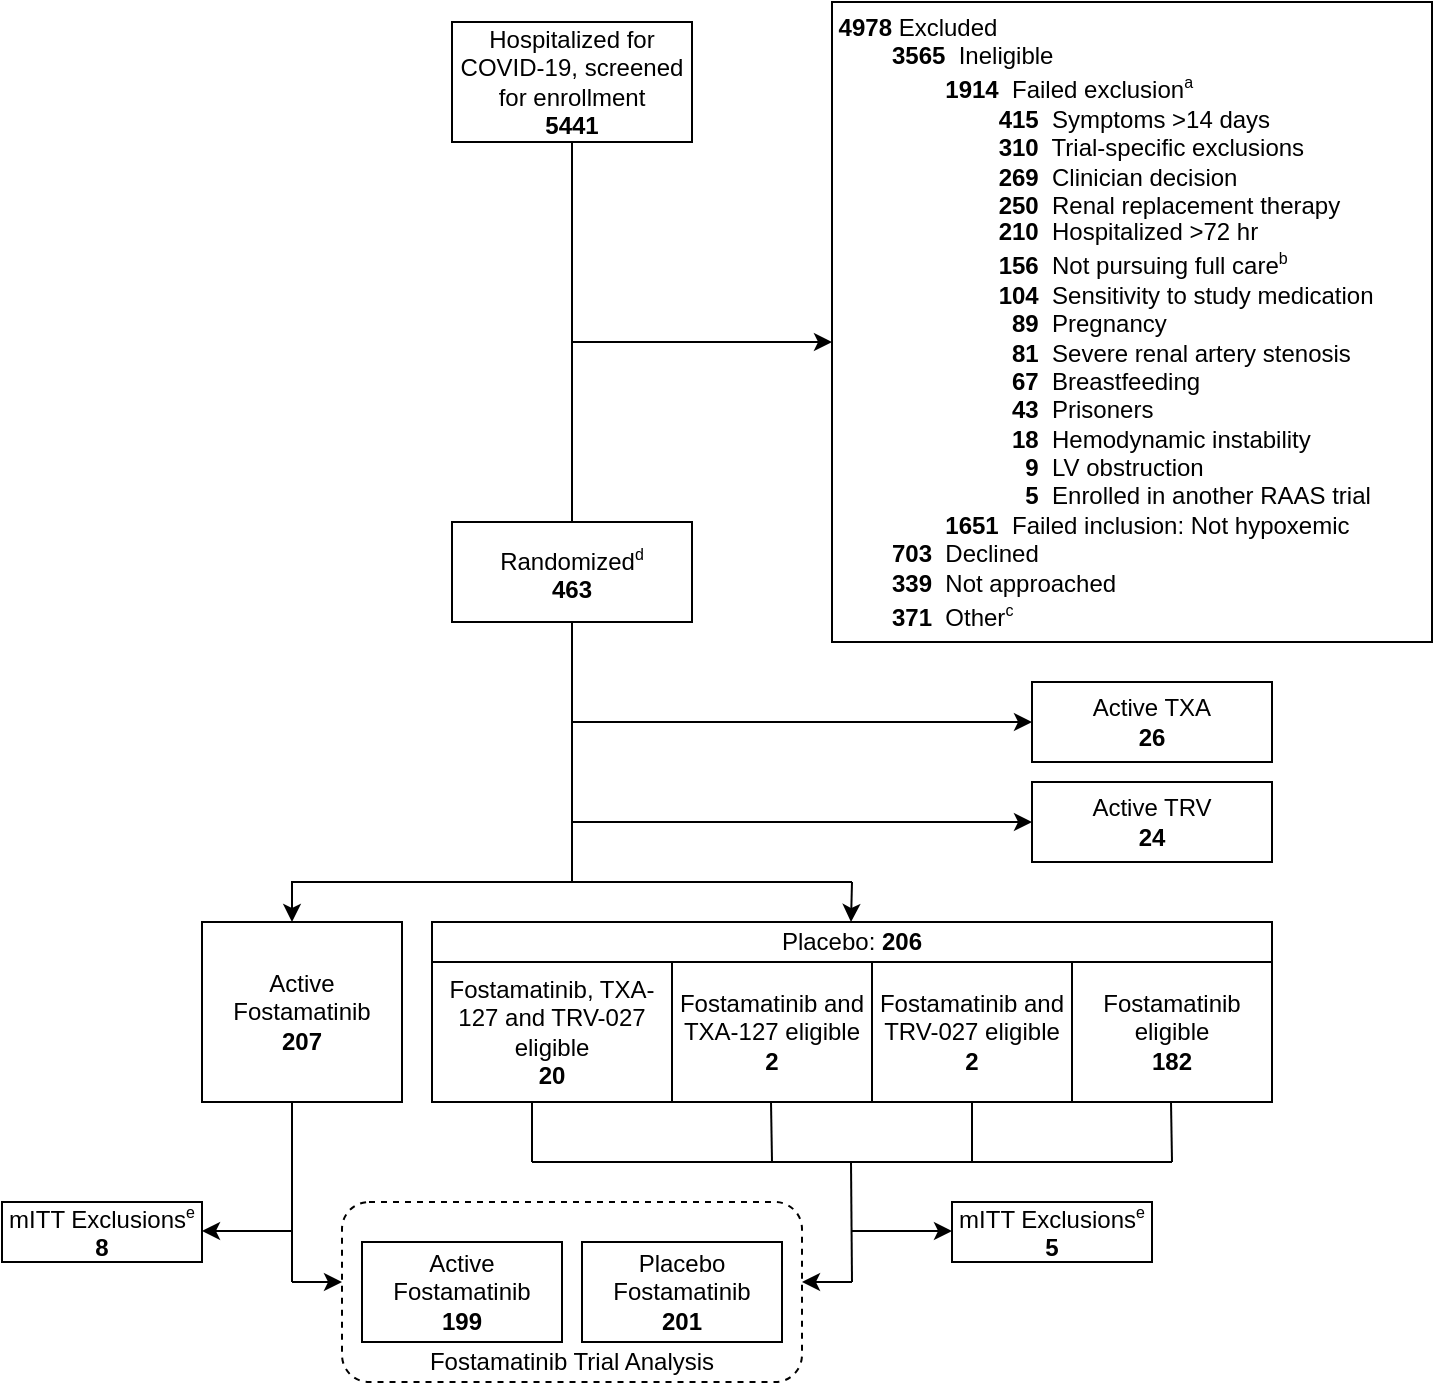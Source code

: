<mxfile version="24.0.7" type="github">
  <diagram id="HfjM1wZW--X67TTqQhMb" name="Page-1">
    <mxGraphModel dx="933" dy="660" grid="1" gridSize="10" guides="1" tooltips="1" connect="1" arrows="1" fold="1" page="1" pageScale="1" pageWidth="850" pageHeight="1100" math="0" shadow="0">
      <root>
        <mxCell id="0" />
        <mxCell id="1" parent="0" />
        <mxCell id="et5guZH8IR5iMEiWxP18-27" value="" style="rounded=1;whiteSpace=wrap;html=1;dashed=1;" parent="1" vertex="1">
          <mxGeometry x="305" y="640" width="230" height="90" as="geometry" />
        </mxCell>
        <mxCell id="et5guZH8IR5iMEiWxP18-1" value="Hospitalized for COVID-19, screened for enrollment&lt;br&gt;&lt;b&gt;5441&lt;/b&gt;" style="rounded=0;whiteSpace=wrap;html=1;" parent="1" vertex="1">
          <mxGeometry x="360" y="50" width="120" height="60" as="geometry" />
        </mxCell>
        <mxCell id="et5guZH8IR5iMEiWxP18-2" value="" style="endArrow=none;html=1;rounded=0;exitX=0.5;exitY=1;exitDx=0;exitDy=0;endFill=0;entryX=0.5;entryY=0;entryDx=0;entryDy=0;" parent="1" source="et5guZH8IR5iMEiWxP18-1" target="et5guZH8IR5iMEiWxP18-10" edge="1">
          <mxGeometry width="50" height="50" relative="1" as="geometry">
            <mxPoint x="400" y="340" as="sourcePoint" />
            <mxPoint x="420" y="250" as="targetPoint" />
          </mxGeometry>
        </mxCell>
        <mxCell id="et5guZH8IR5iMEiWxP18-4" value="&lt;div style=&quot;text-align: left;&quot;&gt;&lt;span style=&quot;background-color: initial;&quot;&gt;&lt;b&gt;4978 &lt;/b&gt;Excluded&lt;br&gt;&lt;/span&gt;&lt;/div&gt;&lt;div style=&quot;text-align: left;&quot;&gt;&lt;span style=&quot;background-color: initial;&quot;&gt;&lt;b&gt;&lt;span style=&quot;white-space: pre;&quot;&gt;&#x9;&lt;/span&gt;3565&lt;/b&gt;&amp;nbsp; Ineligible&lt;/span&gt;&lt;/div&gt;&lt;div style=&quot;text-align: left;&quot;&gt;&lt;span style=&quot;background-color: initial;&quot;&gt;&lt;span style=&quot;white-space: pre;&quot;&gt;&#x9;&lt;span style=&quot;white-space: pre;&quot;&gt;&#x9;&lt;/span&gt;&lt;/span&gt;&lt;b&gt;1914&lt;/b&gt;&amp;nbsp; Failed exclusion&lt;sup style=&quot;&quot;&gt;&lt;font style=&quot;font-size: 8px;&quot;&gt;a&lt;/font&gt;&lt;/sup&gt;&lt;/span&gt;&lt;/div&gt;&lt;div style=&quot;text-align: left;&quot;&gt;&lt;span style=&quot;background-color: initial;&quot;&gt;&lt;span style=&quot;white-space: pre;&quot;&gt;&#x9;&lt;/span&gt;&lt;span style=&quot;white-space: pre;&quot;&gt;&#x9;&lt;span style=&quot;white-space: pre;&quot;&gt;&#x9;&lt;/span&gt;&lt;/span&gt;&lt;b&gt;415&lt;/b&gt;&amp;nbsp; Symptoms &amp;gt;14 days&lt;/span&gt;&lt;br&gt;&lt;/div&gt;&lt;div style=&quot;text-align: left;&quot;&gt;&lt;span style=&quot;white-space: pre;&quot;&gt;&#x9;&lt;/span&gt;&lt;span style=&quot;white-space: pre;&quot;&gt;&#x9;&lt;span style=&quot;white-space: pre;&quot;&gt;&#x9;&lt;/span&gt;&lt;/span&gt;&lt;b&gt;310&lt;/b&gt;&amp;nbsp; Trial-specific exclusions&lt;span style=&quot;background-color: initial;&quot;&gt;&lt;br&gt;&lt;/span&gt;&lt;/div&gt;&lt;div style=&quot;text-align: left;&quot;&gt;&lt;span style=&quot;white-space: pre;&quot;&gt;&#x9;&lt;/span&gt;&lt;span style=&quot;white-space: pre;&quot;&gt;&#x9;&lt;span style=&quot;white-space: pre;&quot;&gt;&#x9;&lt;/span&gt;&lt;/span&gt;&lt;b&gt;269&lt;/b&gt;&amp;nbsp; Clinician decision&lt;/div&gt;&lt;div style=&quot;text-align: left;&quot;&gt;&lt;b&gt;&lt;span style=&quot;white-space: pre;&quot;&gt;&#x9;&lt;/span&gt;&lt;span style=&quot;white-space: pre;&quot;&gt;&#x9;&lt;span style=&quot;white-space: pre;&quot;&gt;&#x9;&lt;/span&gt;&lt;/span&gt;250&lt;/b&gt;&amp;nbsp; Renal replacement therapy&lt;br&gt;&lt;/div&gt;&lt;div style=&quot;text-align: left; line-height: 100%;&quot;&gt;&lt;span style=&quot;white-space: pre;&quot;&gt;&#x9;&lt;/span&gt;&lt;span style=&quot;white-space: pre;&quot;&gt;&#x9;&lt;span style=&quot;white-space: pre;&quot;&gt;&#x9;&lt;/span&gt;&lt;/span&gt;&lt;b&gt;210&lt;/b&gt;&amp;nbsp; Hospitalized &amp;gt;72 hr&lt;/div&gt;&lt;div style=&quot;text-align: left; line-height: 120%;&quot;&gt;&lt;span style=&quot;white-space: pre;&quot;&gt;&#x9;&lt;/span&gt;&lt;span style=&quot;white-space: pre;&quot;&gt;&#x9;&lt;span style=&quot;white-space: pre;&quot;&gt;&#x9;&lt;/span&gt;&lt;/span&gt;&lt;b&gt;156&lt;/b&gt;&amp;nbsp; Not pursuing full care&lt;sup&gt;&lt;font style=&quot;font-size: 8px;&quot;&gt;b&lt;/font&gt;&lt;/sup&gt;&lt;span style=&quot;background-color: initial; white-space: pre;&quot;&gt;&#x9;&lt;/span&gt;&lt;/div&gt;&lt;div style=&quot;text-align: left;&quot;&gt;&lt;span style=&quot;background-color: initial; white-space: pre;&quot;&gt;&#x9;&lt;/span&gt;&lt;span style=&quot;background-color: initial; white-space: pre;&quot;&gt;&#x9;&lt;span style=&quot;white-space: pre;&quot;&gt;&#x9;&lt;/span&gt;&lt;/span&gt;&lt;b style=&quot;background-color: initial;&quot;&gt;104&lt;/b&gt;&lt;span style=&quot;background-color: initial;&quot;&gt;&amp;nbsp; Sensitivity to study medication&lt;/span&gt;&lt;span style=&quot;background-color: initial; white-space: pre;&quot;&gt;&#x9;&lt;/span&gt;&lt;/div&gt;&lt;div style=&quot;text-align: left;&quot;&gt;&lt;span style=&quot;background-color: initial;&quot;&gt;&lt;span style=&quot;white-space: pre;&quot;&gt;&#x9;&lt;/span&gt;&lt;span style=&quot;white-space: pre;&quot;&gt;&#x9;&lt;/span&gt;&amp;nbsp; &lt;span style=&quot;white-space: pre;&quot;&gt;&#x9;&lt;/span&gt;&amp;nbsp;&amp;nbsp;&lt;b&gt;89&lt;/b&gt;&amp;nbsp; Pregnancy&lt;/span&gt;&lt;/div&gt;&lt;div style=&quot;text-align: left;&quot;&gt;&lt;span style=&quot;white-space: pre;&quot;&gt;&#x9;&lt;/span&gt;&lt;span style=&quot;white-space: pre;&quot;&gt;&#x9;&lt;/span&gt;&amp;nbsp;&amp;nbsp;&lt;span style=&quot;white-space: pre;&quot;&gt;&#x9;&lt;/span&gt;&amp;nbsp;&amp;nbsp;&lt;b&gt;81&lt;/b&gt;&amp;nbsp;&amp;nbsp;Severe renal artery stenosis&lt;span style=&quot;background-color: initial;&quot;&gt;&lt;br&gt;&lt;/span&gt;&lt;/div&gt;&lt;div style=&quot;text-align: left;&quot;&gt;&lt;span style=&quot;white-space: pre;&quot;&gt;&#x9;&lt;/span&gt;&amp;nbsp;&amp;nbsp;&lt;span style=&quot;white-space: pre;&quot;&gt;&#x9;&lt;/span&gt;&amp;nbsp;&amp;nbsp;&lt;span style=&quot;white-space: pre;&quot;&gt;&#x9;&lt;/span&gt;&amp;nbsp;&amp;nbsp;&lt;b&gt;67&lt;/b&gt;&amp;nbsp; Breastfeeding&lt;br&gt;&lt;/div&gt;&lt;div style=&quot;text-align: left;&quot;&gt;&lt;span style=&quot;white-space: pre;&quot;&gt;&#x9;&lt;/span&gt;&lt;span style=&quot;white-space: pre;&quot;&gt;&#x9;&lt;/span&gt;&amp;nbsp;&amp;nbsp;&lt;span style=&quot;white-space: pre;&quot;&gt;&#x9;&lt;/span&gt;&amp;nbsp;&amp;nbsp;&lt;b&gt;43&lt;/b&gt;&amp;nbsp; Prisoners&lt;br&gt;&lt;/div&gt;&lt;div style=&quot;text-align: left;&quot;&gt;&lt;span style=&quot;background-color: initial;&quot;&gt;&lt;span style=&quot;white-space: pre;&quot;&gt;&#x9;&lt;/span&gt;&lt;span style=&quot;white-space: pre;&quot;&gt;&#x9;&lt;/span&gt;&amp;nbsp; &lt;span style=&quot;white-space: pre;&quot;&gt;&#x9;&lt;/span&gt;&amp;nbsp;&amp;nbsp;&lt;b&gt;18&lt;/b&gt;&amp;nbsp; Hemodynamic instability&lt;/span&gt;&lt;/div&gt;&lt;div style=&quot;text-align: left;&quot;&gt;&lt;span style=&quot;background-color: initial;&quot;&gt;&lt;span style=&quot;white-space: pre;&quot;&gt;&#x9;&lt;/span&gt;&lt;span style=&quot;white-space: pre;&quot;&gt;&#x9;&lt;/span&gt;&amp;nbsp; &amp;nbsp;&lt;span style=&quot;white-space: pre;&quot;&gt;&#x9;&lt;/span&gt;&amp;nbsp; &amp;nbsp;&amp;nbsp;&lt;b&gt;9&lt;/b&gt;&amp;nbsp; LV obstruction&lt;/span&gt;&lt;/div&gt;&lt;div style=&quot;text-align: left;&quot;&gt;&lt;span style=&quot;background-color: initial;&quot;&gt;&lt;span style=&quot;white-space: pre;&quot;&gt;&#x9;&lt;/span&gt;&lt;span style=&quot;white-space: pre;&quot;&gt;&#x9;&lt;/span&gt;&amp;nbsp; &amp;nbsp; &amp;nbsp; &amp;nbsp; &amp;nbsp; &amp;nbsp;&amp;nbsp;&lt;b&gt;5&lt;/b&gt;&amp;nbsp; Enrolled in another RAAS trial&lt;/span&gt;&lt;/div&gt;&lt;div style=&quot;text-align: left;&quot;&gt;&lt;span style=&quot;white-space: pre;&quot;&gt;&#x9;&lt;span style=&quot;white-space: pre;&quot;&gt;&#x9;&lt;/span&gt;&lt;/span&gt;&lt;b&gt;1651&lt;/b&gt;&amp;nbsp; Failed inclusion: Not hypoxemic&lt;br&gt;&lt;/div&gt;&lt;div style=&quot;text-align: left;&quot;&gt;&lt;span style=&quot;border-color: var(--border-color);&quot;&gt;&lt;b&gt;&lt;span style=&quot;white-space: pre;&quot;&gt;&#x9;&lt;/span&gt;703&lt;/b&gt;&amp;nbsp; Declined&lt;br&gt;&lt;/span&gt;&lt;/div&gt;&lt;div style=&quot;text-align: left;&quot;&gt;&lt;span style=&quot;background-color: initial;&quot;&gt;&lt;b&gt;&lt;span style=&quot;white-space: pre;&quot;&gt;&#x9;&lt;/span&gt;339&lt;/b&gt;&amp;nbsp; Not approached&lt;/span&gt;&lt;/div&gt;&lt;div style=&quot;text-align: left;&quot;&gt;&lt;span style=&quot;background-color: initial;&quot;&gt;&lt;b&gt;&lt;span style=&quot;white-space: pre;&quot;&gt;&#x9;&lt;/span&gt;371&lt;/b&gt;&amp;nbsp; Other&lt;sup&gt;&lt;font style=&quot;font-size: 8px;&quot;&gt;c&lt;/font&gt;&lt;/sup&gt;&lt;/span&gt;&lt;br&gt;&lt;/div&gt;" style="rounded=0;whiteSpace=wrap;html=1;" parent="1" vertex="1">
          <mxGeometry x="550" y="40" width="300" height="320" as="geometry" />
        </mxCell>
        <mxCell id="et5guZH8IR5iMEiWxP18-10" value="Randomized&lt;sup style=&quot;&quot;&gt;&lt;font style=&quot;font-size: 8px;&quot;&gt;d&lt;/font&gt;&lt;/sup&gt;&lt;br&gt;&lt;b&gt;463&lt;/b&gt;" style="rounded=0;whiteSpace=wrap;html=1;" parent="1" vertex="1">
          <mxGeometry x="360" y="300" width="120" height="50" as="geometry" />
        </mxCell>
        <mxCell id="et5guZH8IR5iMEiWxP18-12" value="" style="endArrow=none;html=1;rounded=0;entryX=0.5;entryY=1;entryDx=0;entryDy=0;" parent="1" target="et5guZH8IR5iMEiWxP18-10" edge="1">
          <mxGeometry width="50" height="50" relative="1" as="geometry">
            <mxPoint x="420" y="480" as="sourcePoint" />
            <mxPoint x="450" y="330" as="targetPoint" />
          </mxGeometry>
        </mxCell>
        <mxCell id="et5guZH8IR5iMEiWxP18-16" value="&lt;div style=&quot;&quot;&gt;&lt;span style=&quot;background-color: initial;&quot;&gt;Active Fostamatinib&lt;/span&gt;&lt;/div&gt;&lt;div style=&quot;&quot;&gt;&lt;b&gt;207&lt;/b&gt;&lt;/div&gt;" style="rounded=0;whiteSpace=wrap;html=1;align=center;" parent="1" vertex="1">
          <mxGeometry x="235" y="500" width="100" height="90" as="geometry" />
        </mxCell>
        <mxCell id="et5guZH8IR5iMEiWxP18-17" value="&lt;b&gt;&lt;br&gt;&lt;/b&gt;" style="rounded=0;whiteSpace=wrap;html=1;" parent="1" vertex="1">
          <mxGeometry x="420" y="500" width="200" height="70" as="geometry" />
        </mxCell>
        <mxCell id="et5guZH8IR5iMEiWxP18-20" value="Active TXA&lt;br&gt;&lt;b&gt;26&lt;/b&gt;" style="rounded=0;whiteSpace=wrap;html=1;" parent="1" vertex="1">
          <mxGeometry x="650" y="380" width="120" height="40" as="geometry" />
        </mxCell>
        <mxCell id="et5guZH8IR5iMEiWxP18-22" style="edgeStyle=orthogonalEdgeStyle;rounded=0;orthogonalLoop=1;jettySize=auto;html=1;exitX=0.5;exitY=1;exitDx=0;exitDy=0;endArrow=none;endFill=0;" parent="1" source="et5guZH8IR5iMEiWxP18-16" target="et5guZH8IR5iMEiWxP18-16" edge="1">
          <mxGeometry relative="1" as="geometry" />
        </mxCell>
        <mxCell id="et5guZH8IR5iMEiWxP18-23" value="&lt;font style=&quot;font-size: 12px;&quot;&gt;Placebo Fostamatinib&lt;br&gt;&lt;b&gt;201&lt;/b&gt;&lt;br&gt;&lt;/font&gt;" style="rounded=0;whiteSpace=wrap;html=1;" parent="1" vertex="1">
          <mxGeometry x="425" y="660" width="100" height="50" as="geometry" />
        </mxCell>
        <mxCell id="et5guZH8IR5iMEiWxP18-33" value="" style="endArrow=classic;html=1;rounded=0;" parent="1" edge="1">
          <mxGeometry width="50" height="50" relative="1" as="geometry">
            <mxPoint x="420" y="210" as="sourcePoint" />
            <mxPoint x="550" y="210" as="targetPoint" />
            <Array as="points">
              <mxPoint x="490" y="210" />
              <mxPoint x="530" y="210" />
            </Array>
          </mxGeometry>
        </mxCell>
        <mxCell id="et5guZH8IR5iMEiWxP18-49" value="Fostamatinib Trial Analysis" style="text;html=1;strokeColor=none;fillColor=none;align=center;verticalAlign=middle;whiteSpace=wrap;rounded=0;dashed=1;" parent="1" vertex="1">
          <mxGeometry x="345" y="710" width="150" height="20" as="geometry" />
        </mxCell>
        <mxCell id="et5guZH8IR5iMEiWxP18-55" value="" style="endArrow=classic;html=1;rounded=0;entryX=0;entryY=0.5;entryDx=0;entryDy=0;entryPerimeter=0;" parent="1" edge="1">
          <mxGeometry width="50" height="50" relative="1" as="geometry">
            <mxPoint x="420" y="400" as="sourcePoint" />
            <mxPoint x="650" y="400" as="targetPoint" />
          </mxGeometry>
        </mxCell>
        <mxCell id="et5guZH8IR5iMEiWxP18-56" value="&lt;div style=&quot;&quot;&gt;&lt;span style=&quot;background-color: initial;&quot;&gt;Active Fostamatinib&lt;/span&gt;&lt;/div&gt;&lt;div style=&quot;&quot;&gt;&lt;b&gt;199&lt;/b&gt;&lt;/div&gt;" style="rounded=0;whiteSpace=wrap;html=1;align=center;" parent="1" vertex="1">
          <mxGeometry x="315" y="660" width="100" height="50" as="geometry" />
        </mxCell>
        <mxCell id="jMuF3EqlF6J_qGCGLpIN-2" value="Fostamatinib, TXA-127 and TRV-027 eligible&lt;br style=&quot;border-color: var(--border-color);&quot;&gt;&lt;b&gt;20&lt;/b&gt;" style="rounded=0;whiteSpace=wrap;html=1;" parent="1" vertex="1">
          <mxGeometry x="350" y="520" width="120" height="70" as="geometry" />
        </mxCell>
        <mxCell id="jMuF3EqlF6J_qGCGLpIN-3" value="Fostamatinib and TRV-027 eligible&lt;br&gt;&lt;b&gt;2&lt;/b&gt;" style="rounded=0;whiteSpace=wrap;html=1;" parent="1" vertex="1">
          <mxGeometry x="570" y="520" width="100" height="70" as="geometry" />
        </mxCell>
        <mxCell id="jMuF3EqlF6J_qGCGLpIN-4" value="Fostamatinib and TXA-127 eligible&lt;br&gt;&lt;b&gt;2&lt;/b&gt;" style="rounded=0;whiteSpace=wrap;html=1;" parent="1" vertex="1">
          <mxGeometry x="470" y="520" width="100" height="70" as="geometry" />
        </mxCell>
        <mxCell id="wyQJDgZwZa48RFsRyzTD-11" value="" style="endArrow=none;html=1;rounded=0;exitX=0.5;exitY=1;exitDx=0;exitDy=0;" parent="1" source="jMuF3EqlF6J_qGCGLpIN-4" edge="1">
          <mxGeometry width="50" height="50" relative="1" as="geometry">
            <mxPoint x="420" y="560" as="sourcePoint" />
            <mxPoint x="500" y="590" as="targetPoint" />
          </mxGeometry>
        </mxCell>
        <mxCell id="e6Mgp7aJvmVQ6rzXZ3QZ-8" value="Placebo: &lt;b&gt;206&lt;/b&gt;" style="rounded=0;whiteSpace=wrap;html=1;" parent="1" vertex="1">
          <mxGeometry x="350" y="500" width="420" height="20" as="geometry" />
        </mxCell>
        <mxCell id="e6Mgp7aJvmVQ6rzXZ3QZ-9" value="&lt;font style=&quot;&quot;&gt;&lt;span style=&quot;font-size: 12px;&quot;&gt;mITT Exclusions&lt;/span&gt;&lt;sup style=&quot;&quot;&gt;&lt;font style=&quot;font-size: 8px;&quot;&gt;e&lt;/font&gt;&lt;/sup&gt;&lt;br&gt;&lt;b style=&quot;font-size: 12px;&quot;&gt;8&lt;/b&gt;&lt;br&gt;&lt;/font&gt;" style="rounded=0;whiteSpace=wrap;html=1;fontSize=10;" parent="1" vertex="1">
          <mxGeometry x="135" y="640" width="100" height="30" as="geometry" />
        </mxCell>
        <mxCell id="e6Mgp7aJvmVQ6rzXZ3QZ-11" value="&lt;font style=&quot;&quot;&gt;&lt;span style=&quot;font-size: 12px;&quot;&gt;mITT Exclusions&lt;/span&gt;&lt;sup style=&quot;border-color: var(--border-color);&quot;&gt;&lt;font style=&quot;font-size: 8px;&quot;&gt;e&lt;/font&gt;&lt;/sup&gt;&lt;br&gt;&lt;b style=&quot;font-size: 12px;&quot;&gt;5&lt;/b&gt;&lt;br&gt;&lt;/font&gt;" style="rounded=0;whiteSpace=wrap;html=1;fontSize=10;" parent="1" vertex="1">
          <mxGeometry x="610" y="640" width="100" height="30" as="geometry" />
        </mxCell>
        <mxCell id="agvJTrhW3Z4hry4g2v_m-1" value="Active TRV&lt;br&gt;&lt;b&gt;24&lt;/b&gt;" style="rounded=0;whiteSpace=wrap;html=1;" parent="1" vertex="1">
          <mxGeometry x="650" y="430" width="120" height="40" as="geometry" />
        </mxCell>
        <mxCell id="agvJTrhW3Z4hry4g2v_m-2" value="" style="endArrow=classic;html=1;rounded=0;entryX=0;entryY=0.5;entryDx=0;entryDy=0;entryPerimeter=0;" parent="1" edge="1">
          <mxGeometry width="50" height="50" relative="1" as="geometry">
            <mxPoint x="420" y="450" as="sourcePoint" />
            <mxPoint x="650" y="450" as="targetPoint" />
          </mxGeometry>
        </mxCell>
        <mxCell id="agvJTrhW3Z4hry4g2v_m-5" value="Fostamatinib eligible&lt;br&gt;&lt;b&gt;182&lt;/b&gt;" style="rounded=0;whiteSpace=wrap;html=1;" parent="1" vertex="1">
          <mxGeometry x="670" y="520" width="100" height="70" as="geometry" />
        </mxCell>
        <mxCell id="agvJTrhW3Z4hry4g2v_m-10" value="" style="endArrow=classic;html=1;rounded=0;" parent="1" edge="1">
          <mxGeometry width="50" height="50" relative="1" as="geometry">
            <mxPoint x="560" y="654.5" as="sourcePoint" />
            <mxPoint x="610" y="654.5" as="targetPoint" />
          </mxGeometry>
        </mxCell>
        <mxCell id="agvJTrhW3Z4hry4g2v_m-13" value="" style="endArrow=none;html=1;rounded=0;" parent="1" edge="1">
          <mxGeometry width="50" height="50" relative="1" as="geometry">
            <mxPoint x="280" y="480" as="sourcePoint" />
            <mxPoint x="560" y="480" as="targetPoint" />
          </mxGeometry>
        </mxCell>
        <mxCell id="agvJTrhW3Z4hry4g2v_m-25" value="" style="endArrow=classic;html=1;rounded=0;" parent="1" edge="1">
          <mxGeometry width="50" height="50" relative="1" as="geometry">
            <mxPoint x="560" y="480" as="sourcePoint" />
            <mxPoint x="559.5" y="500" as="targetPoint" />
          </mxGeometry>
        </mxCell>
        <mxCell id="agvJTrhW3Z4hry4g2v_m-27" value="" style="endArrow=classic;html=1;rounded=0;" parent="1" edge="1">
          <mxGeometry width="50" height="50" relative="1" as="geometry">
            <mxPoint x="280" y="479.5" as="sourcePoint" />
            <mxPoint x="280" y="500" as="targetPoint" />
          </mxGeometry>
        </mxCell>
        <mxCell id="agvJTrhW3Z4hry4g2v_m-29" value="" style="endArrow=none;html=1;rounded=0;entryX=0.5;entryY=1;entryDx=0;entryDy=0;" parent="1" edge="1">
          <mxGeometry width="50" height="50" relative="1" as="geometry">
            <mxPoint x="400" y="620" as="sourcePoint" />
            <mxPoint x="400" y="590" as="targetPoint" />
          </mxGeometry>
        </mxCell>
        <mxCell id="agvJTrhW3Z4hry4g2v_m-30" value="" style="endArrow=none;html=1;rounded=0;entryX=0.5;entryY=1;entryDx=0;entryDy=0;" parent="1" edge="1">
          <mxGeometry width="50" height="50" relative="1" as="geometry">
            <mxPoint x="520" y="620" as="sourcePoint" />
            <mxPoint x="519.5" y="590" as="targetPoint" />
          </mxGeometry>
        </mxCell>
        <mxCell id="agvJTrhW3Z4hry4g2v_m-31" value="" style="endArrow=none;html=1;rounded=0;entryX=0.5;entryY=1;entryDx=0;entryDy=0;" parent="1" edge="1">
          <mxGeometry width="50" height="50" relative="1" as="geometry">
            <mxPoint x="620" y="620" as="sourcePoint" />
            <mxPoint x="620" y="590" as="targetPoint" />
          </mxGeometry>
        </mxCell>
        <mxCell id="agvJTrhW3Z4hry4g2v_m-32" value="" style="endArrow=none;html=1;rounded=0;entryX=0.5;entryY=1;entryDx=0;entryDy=0;" parent="1" edge="1">
          <mxGeometry width="50" height="50" relative="1" as="geometry">
            <mxPoint x="720" y="620" as="sourcePoint" />
            <mxPoint x="719.5" y="590" as="targetPoint" />
          </mxGeometry>
        </mxCell>
        <mxCell id="agvJTrhW3Z4hry4g2v_m-33" value="" style="endArrow=none;html=1;rounded=0;" parent="1" edge="1">
          <mxGeometry width="50" height="50" relative="1" as="geometry">
            <mxPoint x="400" y="620" as="sourcePoint" />
            <mxPoint x="720" y="620" as="targetPoint" />
          </mxGeometry>
        </mxCell>
        <mxCell id="agvJTrhW3Z4hry4g2v_m-34" value="" style="endArrow=none;html=1;rounded=0;entryX=0.5;entryY=1;entryDx=0;entryDy=0;" parent="1" edge="1">
          <mxGeometry width="50" height="50" relative="1" as="geometry">
            <mxPoint x="280" y="680" as="sourcePoint" />
            <mxPoint x="280" y="590" as="targetPoint" />
          </mxGeometry>
        </mxCell>
        <mxCell id="agvJTrhW3Z4hry4g2v_m-37" value="" style="endArrow=none;html=1;rounded=0;entryX=0.5;entryY=1;entryDx=0;entryDy=0;" parent="1" edge="1">
          <mxGeometry width="50" height="50" relative="1" as="geometry">
            <mxPoint x="560" y="680" as="sourcePoint" />
            <mxPoint x="559.5" y="620" as="targetPoint" />
          </mxGeometry>
        </mxCell>
        <mxCell id="agvJTrhW3Z4hry4g2v_m-38" value="" style="endArrow=classic;html=1;rounded=0;" parent="1" edge="1">
          <mxGeometry width="50" height="50" relative="1" as="geometry">
            <mxPoint x="280" y="654.5" as="sourcePoint" />
            <mxPoint x="235" y="654.5" as="targetPoint" />
          </mxGeometry>
        </mxCell>
        <mxCell id="agvJTrhW3Z4hry4g2v_m-39" value="" style="endArrow=classic;html=1;rounded=0;" parent="1" edge="1">
          <mxGeometry width="50" height="50" relative="1" as="geometry">
            <mxPoint x="280" y="680" as="sourcePoint" />
            <mxPoint x="305" y="680" as="targetPoint" />
          </mxGeometry>
        </mxCell>
        <mxCell id="agvJTrhW3Z4hry4g2v_m-40" value="" style="endArrow=classic;html=1;rounded=0;" parent="1" edge="1">
          <mxGeometry width="50" height="50" relative="1" as="geometry">
            <mxPoint x="560" y="680" as="sourcePoint" />
            <mxPoint x="535" y="680" as="targetPoint" />
          </mxGeometry>
        </mxCell>
      </root>
    </mxGraphModel>
  </diagram>
</mxfile>
